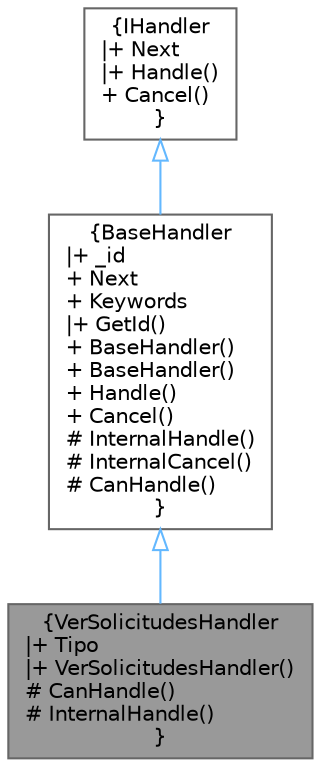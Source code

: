 digraph "VerSolicitudesHandler"
{
 // INTERACTIVE_SVG=YES
 // LATEX_PDF_SIZE
  bgcolor="transparent";
  edge [fontname=Helvetica,fontsize=10,labelfontname=Helvetica,labelfontsize=10];
  node [fontname=Helvetica,fontsize=10,shape=box,height=0.2,width=0.4];
  Node1 [label="{VerSolicitudesHandler\n|+ Tipo\l|+ VerSolicitudesHandler()\l# CanHandle()\l# InternalHandle()\l}",height=0.2,width=0.4,color="gray40", fillcolor="grey60", style="filled", fontcolor="black",tooltip="Muestra cada Solicitud no-finalizada que esté ligada al Empleador que tenga la sesión iniciada y le p..."];
  Node2 -> Node1 [dir="back",color="steelblue1",style="solid",arrowtail="onormal"];
  Node2 [label="{BaseHandler\n|+ _id\l+ Next\l+ Keywords\l|+ GetId()\l+ BaseHandler()\l+ BaseHandler()\l+ Handle()\l+ Cancel()\l# InternalHandle()\l# InternalCancel()\l# CanHandle()\l}",height=0.2,width=0.4,color="gray40", fillcolor="white", style="filled",URL="$classBaseHandler.html",tooltip="Clase base para implementar el patrón Chain of Responsibility. En ese patrón se pasa un mensaje a tra..."];
  Node3 -> Node2 [dir="back",color="steelblue1",style="solid",arrowtail="onormal"];
  Node3 [label="{IHandler\n|+ Next\l|+ Handle()\l+ Cancel()\l}",height=0.2,width=0.4,color="gray40", fillcolor="white", style="filled",URL="$interfaceIHandler.html",tooltip="Interfaz para implementar el patrón Chain of Responsibility. En ese patrón se pasa un mensaje a travé..."];
}

